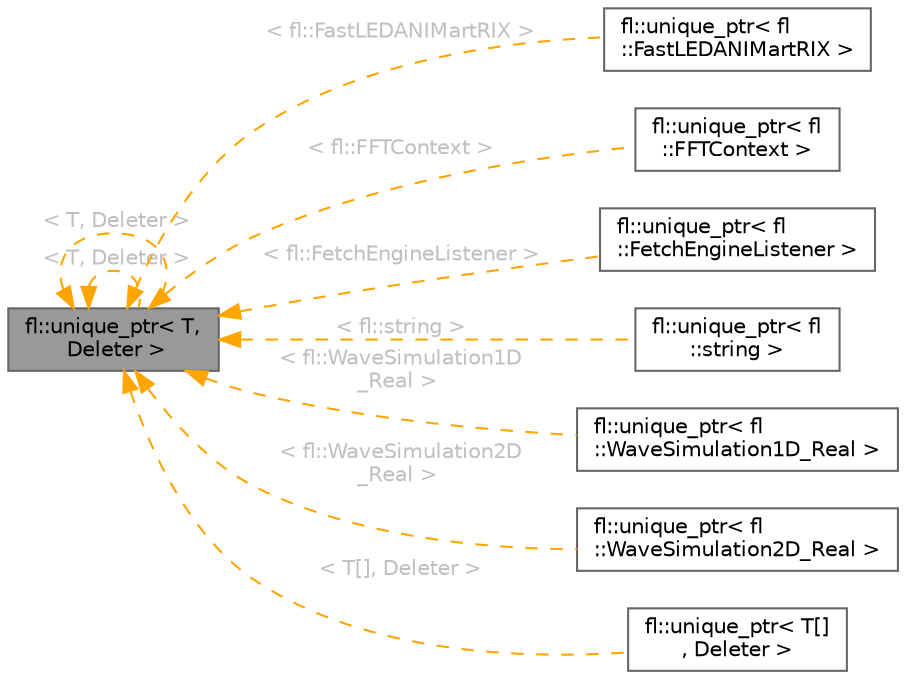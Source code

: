 digraph "fl::unique_ptr&lt; T, Deleter &gt;"
{
 // INTERACTIVE_SVG=YES
 // LATEX_PDF_SIZE
  bgcolor="transparent";
  edge [fontname=Helvetica,fontsize=10,labelfontname=Helvetica,labelfontsize=10];
  node [fontname=Helvetica,fontsize=10,shape=box,height=0.2,width=0.4];
  rankdir="LR";
  Node1 [id="Node000001",label="fl::unique_ptr\< T,\l Deleter \>",height=0.2,width=0.4,color="gray40", fillcolor="grey60", style="filled", fontcolor="black",tooltip=" "];
  Node1 -> Node1 [id="edge1_Node000001_Node000001",dir="back",color="orange",style="dashed",tooltip=" ",label=" \< T, Deleter \>",fontcolor="grey" ];
  Node1 -> Node1 [id="edge2_Node000001_Node000001",dir="back",color="orange",style="dashed",tooltip=" ",label=" \< T, Deleter \>",fontcolor="grey" ];
  Node1 -> Node2 [id="edge3_Node000001_Node000002",dir="back",color="orange",style="dashed",tooltip=" ",label=" \< fl::FastLEDANIMartRIX \>",fontcolor="grey" ];
  Node2 [id="Node000002",label="fl::unique_ptr\< fl\l::FastLEDANIMartRIX \>",height=0.2,width=0.4,color="gray40", fillcolor="white", style="filled",URL="$d6/d2e/classfl_1_1unique__ptr.html",tooltip=" "];
  Node1 -> Node3 [id="edge4_Node000001_Node000003",dir="back",color="orange",style="dashed",tooltip=" ",label=" \< fl::FFTContext \>",fontcolor="grey" ];
  Node3 [id="Node000003",label="fl::unique_ptr\< fl\l::FFTContext \>",height=0.2,width=0.4,color="gray40", fillcolor="white", style="filled",URL="$d6/d2e/classfl_1_1unique__ptr.html",tooltip=" "];
  Node1 -> Node4 [id="edge5_Node000001_Node000004",dir="back",color="orange",style="dashed",tooltip=" ",label=" \< fl::FetchEngineListener \>",fontcolor="grey" ];
  Node4 [id="Node000004",label="fl::unique_ptr\< fl\l::FetchEngineListener \>",height=0.2,width=0.4,color="gray40", fillcolor="white", style="filled",URL="$d6/d2e/classfl_1_1unique__ptr.html",tooltip=" "];
  Node1 -> Node5 [id="edge6_Node000001_Node000005",dir="back",color="orange",style="dashed",tooltip=" ",label=" \< fl::string \>",fontcolor="grey" ];
  Node5 [id="Node000005",label="fl::unique_ptr\< fl\l::string \>",height=0.2,width=0.4,color="gray40", fillcolor="white", style="filled",URL="$d6/d2e/classfl_1_1unique__ptr.html",tooltip=" "];
  Node1 -> Node6 [id="edge7_Node000001_Node000006",dir="back",color="orange",style="dashed",tooltip=" ",label=" \< fl::WaveSimulation1D\l_Real \>",fontcolor="grey" ];
  Node6 [id="Node000006",label="fl::unique_ptr\< fl\l::WaveSimulation1D_Real \>",height=0.2,width=0.4,color="gray40", fillcolor="white", style="filled",URL="$d6/d2e/classfl_1_1unique__ptr.html",tooltip=" "];
  Node1 -> Node7 [id="edge8_Node000001_Node000007",dir="back",color="orange",style="dashed",tooltip=" ",label=" \< fl::WaveSimulation2D\l_Real \>",fontcolor="grey" ];
  Node7 [id="Node000007",label="fl::unique_ptr\< fl\l::WaveSimulation2D_Real \>",height=0.2,width=0.4,color="gray40", fillcolor="white", style="filled",URL="$d6/d2e/classfl_1_1unique__ptr.html",tooltip=" "];
  Node1 -> Node8 [id="edge9_Node000001_Node000008",dir="back",color="orange",style="dashed",tooltip=" ",label=" \< T[], Deleter \>",fontcolor="grey" ];
  Node8 [id="Node000008",label="fl::unique_ptr\< T[]\l, Deleter \>",height=0.2,width=0.4,color="gray40", fillcolor="white", style="filled",URL="$df/dcd/classfl_1_1unique__ptr_3_01_t_0f_0e_00_01_deleter_01_4.html",tooltip=" "];
}

